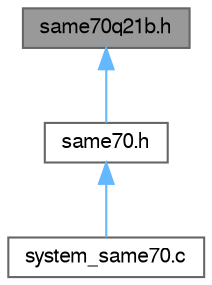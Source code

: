 digraph "same70q21b.h"
{
 // LATEX_PDF_SIZE
  bgcolor="transparent";
  edge [fontname=FreeSans,fontsize=10,labelfontname=FreeSans,labelfontsize=10];
  node [fontname=FreeSans,fontsize=10,shape=box,height=0.2,width=0.4];
  Node1 [label="same70q21b.h",height=0.2,width=0.4,color="gray40", fillcolor="grey60", style="filled", fontcolor="black",tooltip="Copyright (c) 2017-2019 Microchip Technology Inc."];
  Node1 -> Node2 [dir="back",color="steelblue1",style="solid"];
  Node2 [label="same70.h",height=0.2,width=0.4,color="grey40", fillcolor="white", style="filled",URL="$same70_8h.html",tooltip="Copyright (c) 2015-2018 Microchip Technology Inc."];
  Node2 -> Node3 [dir="back",color="steelblue1",style="solid"];
  Node3 [label="system_same70.c",height=0.2,width=0.4,color="grey40", fillcolor="white", style="filled",URL="$system__same70_8c.html",tooltip="Copyright (c) 2015-2018 Microchip Technology Inc."];
}
